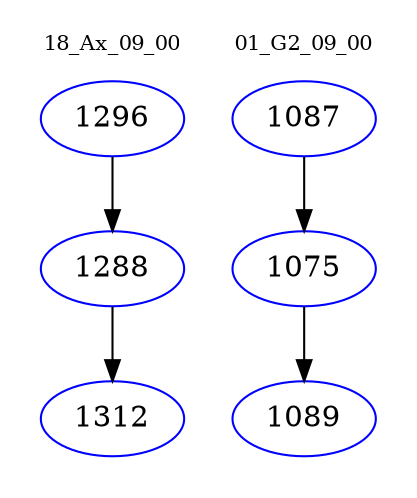 digraph{
subgraph cluster_0 {
color = white
label = "18_Ax_09_00";
fontsize=10;
T0_1296 [label="1296", color="blue"]
T0_1296 -> T0_1288 [color="black"]
T0_1288 [label="1288", color="blue"]
T0_1288 -> T0_1312 [color="black"]
T0_1312 [label="1312", color="blue"]
}
subgraph cluster_1 {
color = white
label = "01_G2_09_00";
fontsize=10;
T1_1087 [label="1087", color="blue"]
T1_1087 -> T1_1075 [color="black"]
T1_1075 [label="1075", color="blue"]
T1_1075 -> T1_1089 [color="black"]
T1_1089 [label="1089", color="blue"]
}
}
